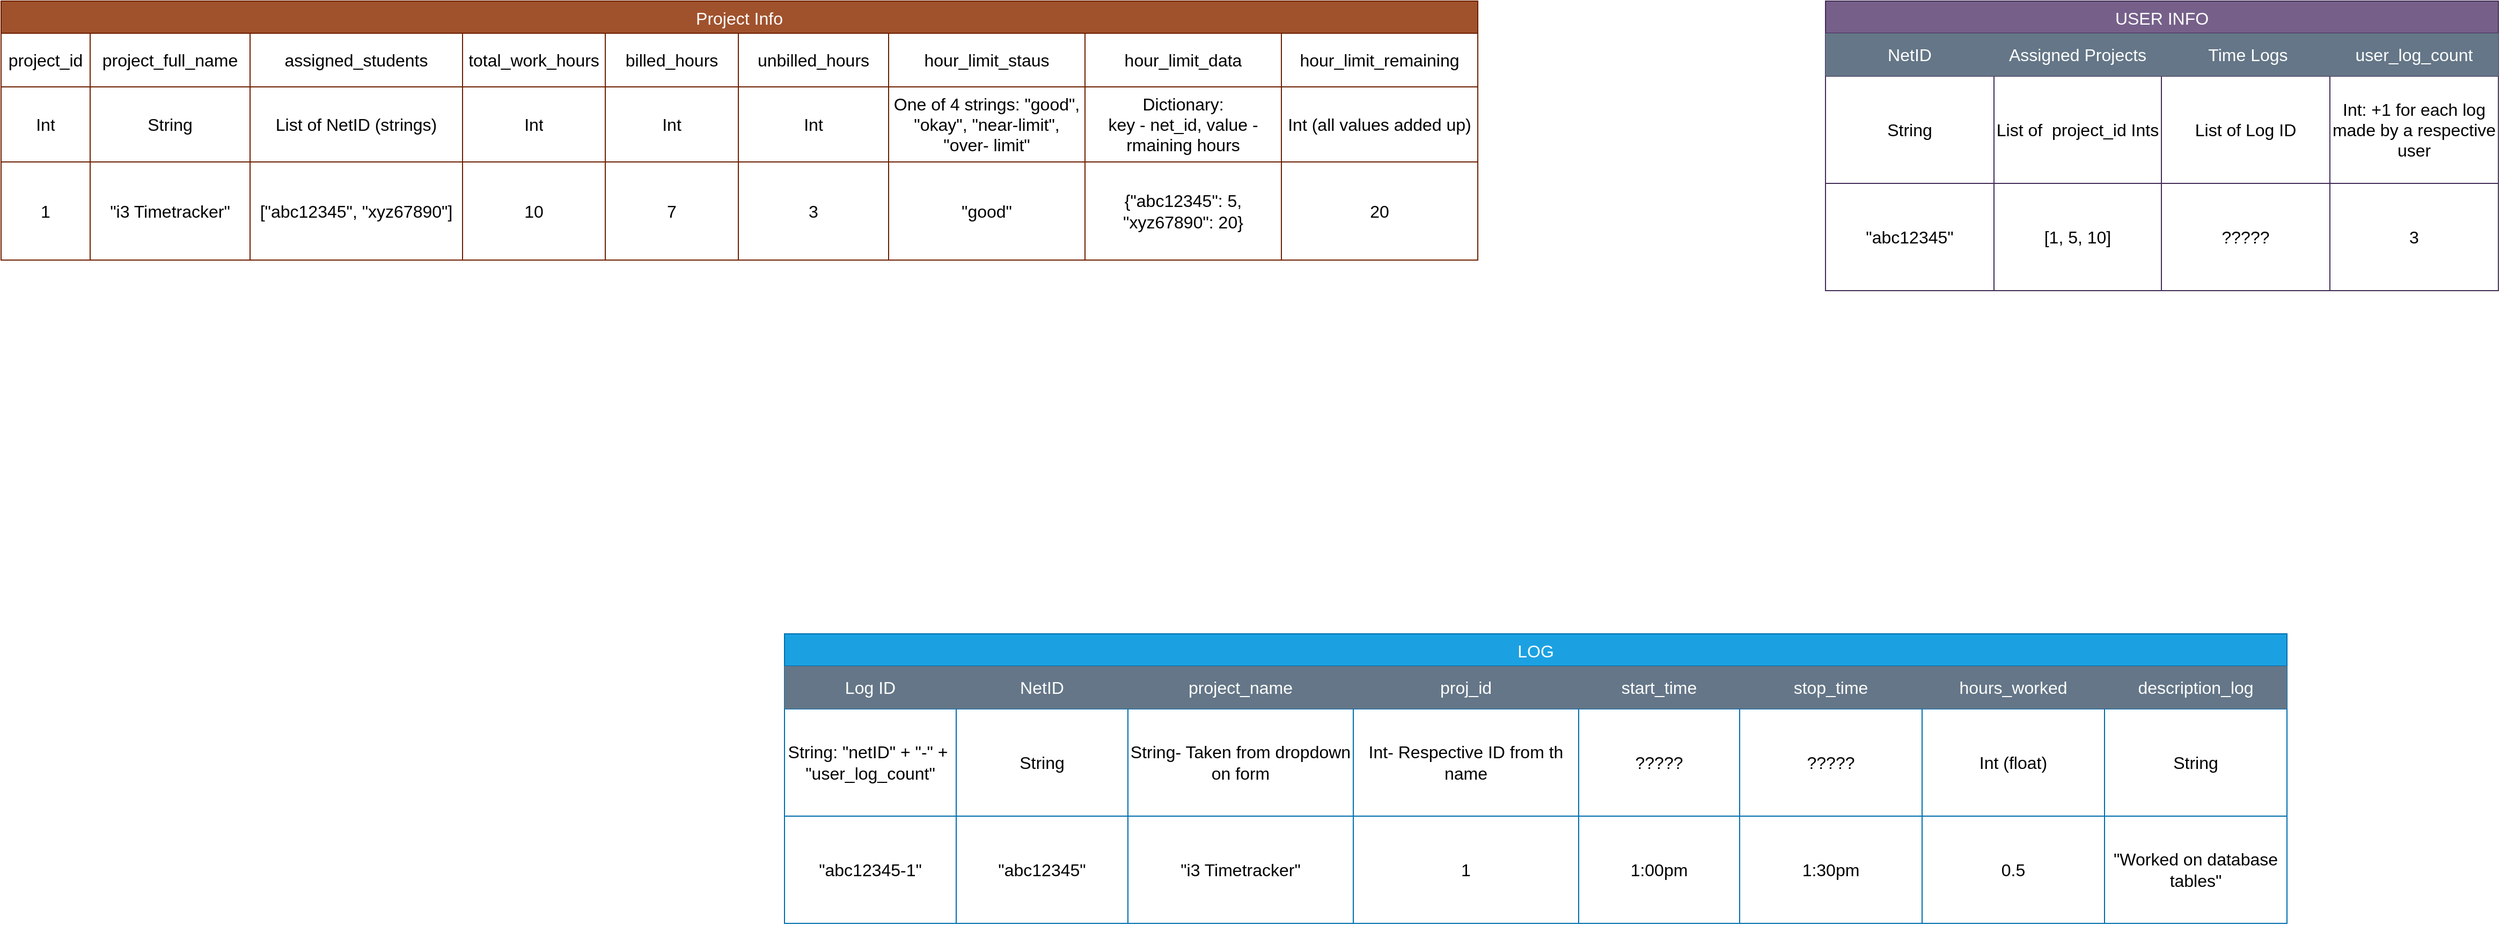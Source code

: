 <mxfile>
    <diagram id="885yjunEFYMVmsBoXlwK" name="Page-1">
        <mxGraphModel dx="3240" dy="1605" grid="1" gridSize="10" guides="1" tooltips="1" connect="1" arrows="1" fold="1" page="1" pageScale="1" pageWidth="850" pageHeight="1100" math="0" shadow="0">
            <root>
                <mxCell id="0"/>
                <mxCell id="1" parent="0"/>
                <mxCell id="2" value="USER INFO" style="shape=table;startSize=30;container=1;collapsible=0;childLayout=tableLayout;strokeColor=#432D57;fontSize=16;fillColor=#76608a;fontColor=#ffffff;" vertex="1" parent="1">
                    <mxGeometry x="1350" y="150" width="627" height="270" as="geometry"/>
                </mxCell>
                <mxCell id="3" value="" style="shape=tableRow;horizontal=0;startSize=0;swimlaneHead=0;swimlaneBody=0;strokeColor=inherit;top=0;left=0;bottom=0;right=0;collapsible=0;dropTarget=0;fillColor=none;points=[[0,0.5],[1,0.5]];portConstraint=eastwest;fontSize=16;" vertex="1" parent="2">
                    <mxGeometry y="30" width="627" height="40" as="geometry"/>
                </mxCell>
                <mxCell id="4" value="NetID" style="shape=partialRectangle;html=1;whiteSpace=wrap;connectable=0;strokeColor=#314354;overflow=hidden;fillColor=#647687;top=0;left=0;bottom=0;right=0;pointerEvents=1;fontSize=16;fontColor=#ffffff;" vertex="1" parent="3">
                    <mxGeometry width="157" height="40" as="geometry">
                        <mxRectangle width="157" height="40" as="alternateBounds"/>
                    </mxGeometry>
                </mxCell>
                <mxCell id="5" value="Assigned Projects" style="shape=partialRectangle;html=1;whiteSpace=wrap;connectable=0;strokeColor=light-dark(#314354,#000000);overflow=hidden;fillColor=#647687;top=0;left=0;bottom=0;right=0;pointerEvents=1;fontSize=16;fontColor=#ffffff;" vertex="1" parent="3">
                    <mxGeometry x="157" width="156" height="40" as="geometry">
                        <mxRectangle width="156" height="40" as="alternateBounds"/>
                    </mxGeometry>
                </mxCell>
                <mxCell id="6" value="&amp;nbsp;Time Logs" style="shape=partialRectangle;html=1;whiteSpace=wrap;connectable=0;strokeColor=#314354;overflow=hidden;fillColor=#647687;top=0;left=0;bottom=0;right=0;pointerEvents=1;fontSize=16;fontColor=#ffffff;" vertex="1" parent="3">
                    <mxGeometry x="313" width="157" height="40" as="geometry">
                        <mxRectangle width="157" height="40" as="alternateBounds"/>
                    </mxGeometry>
                </mxCell>
                <mxCell id="67" value="user_log_count" style="shape=partialRectangle;html=1;whiteSpace=wrap;connectable=0;strokeColor=#314354;overflow=hidden;fillColor=#647687;top=0;left=0;bottom=0;right=0;pointerEvents=1;fontSize=16;fontColor=#ffffff;" vertex="1" parent="3">
                    <mxGeometry x="470" width="157" height="40" as="geometry">
                        <mxRectangle width="157" height="40" as="alternateBounds"/>
                    </mxGeometry>
                </mxCell>
                <mxCell id="7" value="" style="shape=tableRow;horizontal=0;startSize=0;swimlaneHead=0;swimlaneBody=0;strokeColor=inherit;top=0;left=0;bottom=0;right=0;collapsible=0;dropTarget=0;fillColor=none;points=[[0,0.5],[1,0.5]];portConstraint=eastwest;fontSize=16;" vertex="1" parent="2">
                    <mxGeometry y="70" width="627" height="100" as="geometry"/>
                </mxCell>
                <mxCell id="8" value="String" style="shape=partialRectangle;html=1;whiteSpace=wrap;connectable=0;strokeColor=inherit;overflow=hidden;fillColor=none;top=0;left=0;bottom=0;right=0;pointerEvents=1;fontSize=16;" vertex="1" parent="7">
                    <mxGeometry width="157" height="100" as="geometry">
                        <mxRectangle width="157" height="100" as="alternateBounds"/>
                    </mxGeometry>
                </mxCell>
                <mxCell id="9" value="List of&amp;nbsp; project_id Ints" style="shape=partialRectangle;html=1;whiteSpace=wrap;connectable=0;strokeColor=inherit;overflow=hidden;fillColor=none;top=0;left=0;bottom=0;right=0;pointerEvents=1;fontSize=16;" vertex="1" parent="7">
                    <mxGeometry x="157" width="156" height="100" as="geometry">
                        <mxRectangle width="156" height="100" as="alternateBounds"/>
                    </mxGeometry>
                </mxCell>
                <mxCell id="10" value="List of Log ID" style="shape=partialRectangle;html=1;whiteSpace=wrap;connectable=0;strokeColor=inherit;overflow=hidden;fillColor=none;top=0;left=0;bottom=0;right=0;pointerEvents=1;fontSize=16;" vertex="1" parent="7">
                    <mxGeometry x="313" width="157" height="100" as="geometry">
                        <mxRectangle width="157" height="100" as="alternateBounds"/>
                    </mxGeometry>
                </mxCell>
                <mxCell id="68" value="Int: +1 for each log made by a respective user" style="shape=partialRectangle;html=1;whiteSpace=wrap;connectable=0;strokeColor=inherit;overflow=hidden;fillColor=none;top=0;left=0;bottom=0;right=0;pointerEvents=1;fontSize=16;" vertex="1" parent="7">
                    <mxGeometry x="470" width="157" height="100" as="geometry">
                        <mxRectangle width="157" height="100" as="alternateBounds"/>
                    </mxGeometry>
                </mxCell>
                <mxCell id="11" value="" style="shape=tableRow;horizontal=0;startSize=0;swimlaneHead=0;swimlaneBody=0;strokeColor=inherit;top=0;left=0;bottom=0;right=0;collapsible=0;dropTarget=0;fillColor=none;points=[[0,0.5],[1,0.5]];portConstraint=eastwest;fontSize=16;" vertex="1" parent="2">
                    <mxGeometry y="170" width="627" height="100" as="geometry"/>
                </mxCell>
                <mxCell id="12" value="&quot;abc12345&quot;" style="shape=partialRectangle;html=1;whiteSpace=wrap;connectable=0;strokeColor=inherit;overflow=hidden;fillColor=none;top=0;left=0;bottom=0;right=0;pointerEvents=1;fontSize=16;" vertex="1" parent="11">
                    <mxGeometry width="157" height="100" as="geometry">
                        <mxRectangle width="157" height="100" as="alternateBounds"/>
                    </mxGeometry>
                </mxCell>
                <mxCell id="13" value="[1, 5, 10]" style="shape=partialRectangle;html=1;whiteSpace=wrap;connectable=0;strokeColor=inherit;overflow=hidden;fillColor=none;top=0;left=0;bottom=0;right=0;pointerEvents=1;fontSize=16;" vertex="1" parent="11">
                    <mxGeometry x="157" width="156" height="100" as="geometry">
                        <mxRectangle width="156" height="100" as="alternateBounds"/>
                    </mxGeometry>
                </mxCell>
                <mxCell id="14" value="?????" style="shape=partialRectangle;html=1;whiteSpace=wrap;connectable=0;strokeColor=inherit;overflow=hidden;fillColor=none;top=0;left=0;bottom=0;right=0;pointerEvents=1;fontSize=16;" vertex="1" parent="11">
                    <mxGeometry x="313" width="157" height="100" as="geometry">
                        <mxRectangle width="157" height="100" as="alternateBounds"/>
                    </mxGeometry>
                </mxCell>
                <mxCell id="69" value="3" style="shape=partialRectangle;html=1;whiteSpace=wrap;connectable=0;strokeColor=inherit;overflow=hidden;fillColor=none;top=0;left=0;bottom=0;right=0;pointerEvents=1;fontSize=16;" vertex="1" parent="11">
                    <mxGeometry x="470" width="157" height="100" as="geometry">
                        <mxRectangle width="157" height="100" as="alternateBounds"/>
                    </mxGeometry>
                </mxCell>
                <mxCell id="15" value="Project Info" style="shape=table;startSize=30;container=1;collapsible=0;childLayout=tableLayout;strokeColor=#6D1F00;fontSize=16;fillColor=#a0522d;fontColor=#ffffff;" vertex="1" parent="1">
                    <mxGeometry x="-350" y="150" width="1376" height="241.5" as="geometry"/>
                </mxCell>
                <mxCell id="16" value="" style="shape=tableRow;horizontal=0;startSize=0;swimlaneHead=0;swimlaneBody=0;strokeColor=inherit;top=0;left=0;bottom=0;right=0;collapsible=0;dropTarget=0;fillColor=none;points=[[0,0.5],[1,0.5]];portConstraint=eastwest;fontSize=16;" vertex="1" parent="15">
                    <mxGeometry y="30" width="1376" height="50" as="geometry"/>
                </mxCell>
                <mxCell id="17" value="project_id" style="shape=partialRectangle;html=1;whiteSpace=wrap;connectable=0;strokeColor=inherit;overflow=hidden;fillColor=none;top=0;left=0;bottom=0;right=0;pointerEvents=1;fontSize=16;" vertex="1" parent="16">
                    <mxGeometry width="83" height="50" as="geometry">
                        <mxRectangle width="83" height="50" as="alternateBounds"/>
                    </mxGeometry>
                </mxCell>
                <mxCell id="76" value="project_full_name" style="shape=partialRectangle;html=1;whiteSpace=wrap;connectable=0;strokeColor=inherit;overflow=hidden;fillColor=none;top=0;left=0;bottom=0;right=0;pointerEvents=1;fontSize=16;" vertex="1" parent="16">
                    <mxGeometry x="83" width="149" height="50" as="geometry">
                        <mxRectangle width="149" height="50" as="alternateBounds"/>
                    </mxGeometry>
                </mxCell>
                <mxCell id="18" value="assigned_students" style="shape=partialRectangle;html=1;whiteSpace=wrap;connectable=0;strokeColor=inherit;overflow=hidden;fillColor=none;top=0;left=0;bottom=0;right=0;pointerEvents=1;fontSize=16;" vertex="1" parent="16">
                    <mxGeometry x="232" width="198" height="50" as="geometry">
                        <mxRectangle width="198" height="50" as="alternateBounds"/>
                    </mxGeometry>
                </mxCell>
                <mxCell id="19" value="total_work_hours" style="shape=partialRectangle;html=1;whiteSpace=wrap;connectable=0;strokeColor=inherit;overflow=hidden;fillColor=none;top=0;left=0;bottom=0;right=0;pointerEvents=1;fontSize=16;" vertex="1" parent="16">
                    <mxGeometry x="430" width="133" height="50" as="geometry">
                        <mxRectangle width="133" height="50" as="alternateBounds"/>
                    </mxGeometry>
                </mxCell>
                <mxCell id="36" value="billed_hours" style="shape=partialRectangle;html=1;whiteSpace=wrap;connectable=0;strokeColor=inherit;overflow=hidden;fillColor=none;top=0;left=0;bottom=0;right=0;pointerEvents=1;fontSize=16;" vertex="1" parent="16">
                    <mxGeometry x="563" width="124" height="50" as="geometry">
                        <mxRectangle width="124" height="50" as="alternateBounds"/>
                    </mxGeometry>
                </mxCell>
                <mxCell id="52" value="unbilled_hours" style="shape=partialRectangle;html=1;whiteSpace=wrap;connectable=0;strokeColor=inherit;overflow=hidden;fillColor=none;top=0;left=0;bottom=0;right=0;pointerEvents=1;fontSize=16;" vertex="1" parent="16">
                    <mxGeometry x="687" width="140" height="50" as="geometry">
                        <mxRectangle width="140" height="50" as="alternateBounds"/>
                    </mxGeometry>
                </mxCell>
                <mxCell id="79" value="hour_limit_staus" style="shape=partialRectangle;html=1;whiteSpace=wrap;connectable=0;strokeColor=inherit;overflow=hidden;fillColor=none;top=0;left=0;bottom=0;right=0;pointerEvents=1;fontSize=16;" vertex="1" parent="16">
                    <mxGeometry x="827" width="183" height="50" as="geometry">
                        <mxRectangle width="183" height="50" as="alternateBounds"/>
                    </mxGeometry>
                </mxCell>
                <mxCell id="82" value="hour_limit_data" style="shape=partialRectangle;html=1;whiteSpace=wrap;connectable=0;strokeColor=inherit;overflow=hidden;fillColor=none;top=0;left=0;bottom=0;right=0;pointerEvents=1;fontSize=16;" vertex="1" parent="16">
                    <mxGeometry x="1010" width="183" height="50" as="geometry">
                        <mxRectangle width="183" height="50" as="alternateBounds"/>
                    </mxGeometry>
                </mxCell>
                <mxCell id="85" value="hour_limit_remaining" style="shape=partialRectangle;html=1;whiteSpace=wrap;connectable=0;strokeColor=inherit;overflow=hidden;fillColor=none;top=0;left=0;bottom=0;right=0;pointerEvents=1;fontSize=16;" vertex="1" parent="16">
                    <mxGeometry x="1193" width="183" height="50" as="geometry">
                        <mxRectangle width="183" height="50" as="alternateBounds"/>
                    </mxGeometry>
                </mxCell>
                <mxCell id="20" value="" style="shape=tableRow;horizontal=0;startSize=0;swimlaneHead=0;swimlaneBody=0;strokeColor=inherit;top=0;left=0;bottom=0;right=0;collapsible=0;dropTarget=0;fillColor=none;points=[[0,0.5],[1,0.5]];portConstraint=eastwest;fontSize=16;" vertex="1" parent="15">
                    <mxGeometry y="80" width="1376" height="70" as="geometry"/>
                </mxCell>
                <mxCell id="21" value="Int" style="shape=partialRectangle;html=1;whiteSpace=wrap;connectable=0;strokeColor=inherit;overflow=hidden;fillColor=none;top=0;left=0;bottom=0;right=0;pointerEvents=1;fontSize=16;" vertex="1" parent="20">
                    <mxGeometry width="83" height="70" as="geometry">
                        <mxRectangle width="83" height="70" as="alternateBounds"/>
                    </mxGeometry>
                </mxCell>
                <mxCell id="77" value="String" style="shape=partialRectangle;html=1;whiteSpace=wrap;connectable=0;strokeColor=inherit;overflow=hidden;fillColor=none;top=0;left=0;bottom=0;right=0;pointerEvents=1;fontSize=16;" vertex="1" parent="20">
                    <mxGeometry x="83" width="149" height="70" as="geometry">
                        <mxRectangle width="149" height="70" as="alternateBounds"/>
                    </mxGeometry>
                </mxCell>
                <mxCell id="22" value="List of NetID (strings)" style="shape=partialRectangle;html=1;whiteSpace=wrap;connectable=0;strokeColor=inherit;overflow=hidden;fillColor=none;top=0;left=0;bottom=0;right=0;pointerEvents=1;fontSize=16;" vertex="1" parent="20">
                    <mxGeometry x="232" width="198" height="70" as="geometry">
                        <mxRectangle width="198" height="70" as="alternateBounds"/>
                    </mxGeometry>
                </mxCell>
                <mxCell id="23" value="Int" style="shape=partialRectangle;html=1;whiteSpace=wrap;connectable=0;strokeColor=inherit;overflow=hidden;fillColor=none;top=0;left=0;bottom=0;right=0;pointerEvents=1;fontSize=16;" vertex="1" parent="20">
                    <mxGeometry x="430" width="133" height="70" as="geometry">
                        <mxRectangle width="133" height="70" as="alternateBounds"/>
                    </mxGeometry>
                </mxCell>
                <mxCell id="37" value="Int" style="shape=partialRectangle;html=1;whiteSpace=wrap;connectable=0;strokeColor=inherit;overflow=hidden;fillColor=none;top=0;left=0;bottom=0;right=0;pointerEvents=1;fontSize=16;" vertex="1" parent="20">
                    <mxGeometry x="563" width="124" height="70" as="geometry">
                        <mxRectangle width="124" height="70" as="alternateBounds"/>
                    </mxGeometry>
                </mxCell>
                <mxCell id="53" value="Int" style="shape=partialRectangle;html=1;whiteSpace=wrap;connectable=0;strokeColor=inherit;overflow=hidden;fillColor=none;top=0;left=0;bottom=0;right=0;pointerEvents=1;fontSize=16;" vertex="1" parent="20">
                    <mxGeometry x="687" width="140" height="70" as="geometry">
                        <mxRectangle width="140" height="70" as="alternateBounds"/>
                    </mxGeometry>
                </mxCell>
                <mxCell id="80" value="One of 4 strings: &quot;good&quot;, &quot;okay&quot;, &quot;near-limit&quot;, &quot;over- limit&quot;" style="shape=partialRectangle;html=1;whiteSpace=wrap;connectable=0;strokeColor=inherit;overflow=hidden;fillColor=none;top=0;left=0;bottom=0;right=0;pointerEvents=1;fontSize=16;" vertex="1" parent="20">
                    <mxGeometry x="827" width="183" height="70" as="geometry">
                        <mxRectangle width="183" height="70" as="alternateBounds"/>
                    </mxGeometry>
                </mxCell>
                <mxCell id="83" value="Dictionary:&lt;div&gt;&lt;font style=&quot;color: light-dark(rgb(0, 0, 0), rgb(255, 255, 255));&quot;&gt;key - net_id, value - rmaining hours&lt;/font&gt;&lt;/div&gt;" style="shape=partialRectangle;html=1;whiteSpace=wrap;connectable=0;strokeColor=inherit;overflow=hidden;fillColor=none;top=0;left=0;bottom=0;right=0;pointerEvents=1;fontSize=16;" vertex="1" parent="20">
                    <mxGeometry x="1010" width="183" height="70" as="geometry">
                        <mxRectangle width="183" height="70" as="alternateBounds"/>
                    </mxGeometry>
                </mxCell>
                <mxCell id="86" value="Int (all values added up)" style="shape=partialRectangle;html=1;whiteSpace=wrap;connectable=0;strokeColor=inherit;overflow=hidden;fillColor=none;top=0;left=0;bottom=0;right=0;pointerEvents=1;fontSize=16;" vertex="1" parent="20">
                    <mxGeometry x="1193" width="183" height="70" as="geometry">
                        <mxRectangle width="183" height="70" as="alternateBounds"/>
                    </mxGeometry>
                </mxCell>
                <mxCell id="24" value="" style="shape=tableRow;horizontal=0;startSize=0;swimlaneHead=0;swimlaneBody=0;strokeColor=inherit;top=0;left=0;bottom=0;right=0;collapsible=0;dropTarget=0;fillColor=none;points=[[0,0.5],[1,0.5]];portConstraint=eastwest;fontSize=16;" vertex="1" parent="15">
                    <mxGeometry y="150" width="1376" height="92" as="geometry"/>
                </mxCell>
                <mxCell id="25" value="1" style="shape=partialRectangle;html=1;whiteSpace=wrap;connectable=0;strokeColor=inherit;overflow=hidden;fillColor=none;top=0;left=0;bottom=0;right=0;pointerEvents=1;fontSize=16;" vertex="1" parent="24">
                    <mxGeometry width="83" height="92" as="geometry">
                        <mxRectangle width="83" height="92" as="alternateBounds"/>
                    </mxGeometry>
                </mxCell>
                <mxCell id="78" value="&quot;i3 Timetracker&quot;" style="shape=partialRectangle;html=1;whiteSpace=wrap;connectable=0;strokeColor=inherit;overflow=hidden;fillColor=none;top=0;left=0;bottom=0;right=0;pointerEvents=1;fontSize=16;" vertex="1" parent="24">
                    <mxGeometry x="83" width="149" height="92" as="geometry">
                        <mxRectangle width="149" height="92" as="alternateBounds"/>
                    </mxGeometry>
                </mxCell>
                <mxCell id="26" value="[&quot;abc12345&quot;, &quot;xyz67890&quot;]" style="shape=partialRectangle;html=1;whiteSpace=wrap;connectable=0;strokeColor=inherit;overflow=hidden;fillColor=none;top=0;left=0;bottom=0;right=0;pointerEvents=1;fontSize=16;" vertex="1" parent="24">
                    <mxGeometry x="232" width="198" height="92" as="geometry">
                        <mxRectangle width="198" height="92" as="alternateBounds"/>
                    </mxGeometry>
                </mxCell>
                <mxCell id="27" value="10" style="shape=partialRectangle;html=1;whiteSpace=wrap;connectable=0;strokeColor=inherit;overflow=hidden;fillColor=none;top=0;left=0;bottom=0;right=0;pointerEvents=1;fontSize=16;" vertex="1" parent="24">
                    <mxGeometry x="430" width="133" height="92" as="geometry">
                        <mxRectangle width="133" height="92" as="alternateBounds"/>
                    </mxGeometry>
                </mxCell>
                <mxCell id="38" value="7" style="shape=partialRectangle;html=1;whiteSpace=wrap;connectable=0;strokeColor=inherit;overflow=hidden;fillColor=none;top=0;left=0;bottom=0;right=0;pointerEvents=1;fontSize=16;" vertex="1" parent="24">
                    <mxGeometry x="563" width="124" height="92" as="geometry">
                        <mxRectangle width="124" height="92" as="alternateBounds"/>
                    </mxGeometry>
                </mxCell>
                <mxCell id="54" value="3" style="shape=partialRectangle;html=1;whiteSpace=wrap;connectable=0;strokeColor=inherit;overflow=hidden;fillColor=none;top=0;left=0;bottom=0;right=0;pointerEvents=1;fontSize=16;" vertex="1" parent="24">
                    <mxGeometry x="687" width="140" height="92" as="geometry">
                        <mxRectangle width="140" height="92" as="alternateBounds"/>
                    </mxGeometry>
                </mxCell>
                <mxCell id="81" value="&quot;good&quot;" style="shape=partialRectangle;html=1;whiteSpace=wrap;connectable=0;strokeColor=inherit;overflow=hidden;fillColor=none;top=0;left=0;bottom=0;right=0;pointerEvents=1;fontSize=16;" vertex="1" parent="24">
                    <mxGeometry x="827" width="183" height="92" as="geometry">
                        <mxRectangle width="183" height="92" as="alternateBounds"/>
                    </mxGeometry>
                </mxCell>
                <mxCell id="84" value="{&quot;abc12345&quot;: 5, &quot;xyz67890&quot;: 20}" style="shape=partialRectangle;html=1;whiteSpace=wrap;connectable=0;strokeColor=inherit;overflow=hidden;fillColor=none;top=0;left=0;bottom=0;right=0;pointerEvents=1;fontSize=16;" vertex="1" parent="24">
                    <mxGeometry x="1010" width="183" height="92" as="geometry">
                        <mxRectangle width="183" height="92" as="alternateBounds"/>
                    </mxGeometry>
                </mxCell>
                <mxCell id="87" value="20" style="shape=partialRectangle;html=1;whiteSpace=wrap;connectable=0;strokeColor=inherit;overflow=hidden;fillColor=none;top=0;left=0;bottom=0;right=0;pointerEvents=1;fontSize=16;" vertex="1" parent="24">
                    <mxGeometry x="1193" width="183" height="92" as="geometry">
                        <mxRectangle width="183" height="92" as="alternateBounds"/>
                    </mxGeometry>
                </mxCell>
                <mxCell id="39" value="LOG" style="shape=table;startSize=30;container=1;collapsible=0;childLayout=tableLayout;strokeColor=#006EAF;fontSize=16;fillColor=#1ba1e2;fontColor=#ffffff;" vertex="1" parent="1">
                    <mxGeometry x="380" y="740" width="1400" height="270" as="geometry"/>
                </mxCell>
                <mxCell id="40" value="" style="shape=tableRow;horizontal=0;startSize=0;swimlaneHead=0;swimlaneBody=0;strokeColor=inherit;top=0;left=0;bottom=0;right=0;collapsible=0;dropTarget=0;fillColor=none;points=[[0,0.5],[1,0.5]];portConstraint=eastwest;fontSize=16;" vertex="1" parent="39">
                    <mxGeometry y="30" width="1400" height="40" as="geometry"/>
                </mxCell>
                <mxCell id="64" value="Log ID" style="shape=partialRectangle;html=1;whiteSpace=wrap;connectable=0;strokeColor=#314354;overflow=hidden;fillColor=#647687;top=0;left=0;bottom=0;right=0;pointerEvents=1;fontSize=16;fontColor=#ffffff;" vertex="1" parent="40">
                    <mxGeometry width="160" height="40" as="geometry">
                        <mxRectangle width="160" height="40" as="alternateBounds"/>
                    </mxGeometry>
                </mxCell>
                <mxCell id="41" value="NetID" style="shape=partialRectangle;html=1;whiteSpace=wrap;connectable=0;strokeColor=#314354;overflow=hidden;fillColor=#647687;top=0;left=0;bottom=0;right=0;pointerEvents=1;fontSize=16;fontColor=#ffffff;" vertex="1" parent="40">
                    <mxGeometry x="160" width="160" height="40" as="geometry">
                        <mxRectangle width="160" height="40" as="alternateBounds"/>
                    </mxGeometry>
                </mxCell>
                <mxCell id="55" value="project_name" style="shape=partialRectangle;html=1;whiteSpace=wrap;connectable=0;strokeColor=light-dark(#314354,#000000);overflow=hidden;fillColor=#647687;top=0;left=0;bottom=0;right=0;pointerEvents=1;fontSize=16;fontColor=#ffffff;" vertex="1" parent="40">
                    <mxGeometry x="320" width="210" height="40" as="geometry">
                        <mxRectangle width="210" height="40" as="alternateBounds"/>
                    </mxGeometry>
                </mxCell>
                <mxCell id="70" value="proj_id" style="shape=partialRectangle;html=1;whiteSpace=wrap;connectable=0;strokeColor=light-dark(#314354,#000000);overflow=hidden;fillColor=#647687;top=0;left=0;bottom=0;right=0;pointerEvents=1;fontSize=16;fontColor=#ffffff;" vertex="1" parent="40">
                    <mxGeometry x="530" width="210" height="40" as="geometry">
                        <mxRectangle width="210" height="40" as="alternateBounds"/>
                    </mxGeometry>
                </mxCell>
                <mxCell id="42" value="start_time" style="shape=partialRectangle;html=1;whiteSpace=wrap;connectable=0;strokeColor=light-dark(#314354,#000000);overflow=hidden;fillColor=#647687;top=0;left=0;bottom=0;right=0;pointerEvents=1;fontSize=16;fontColor=#ffffff;" vertex="1" parent="40">
                    <mxGeometry x="740" width="150" height="40" as="geometry">
                        <mxRectangle width="150" height="40" as="alternateBounds"/>
                    </mxGeometry>
                </mxCell>
                <mxCell id="43" value="stop_time" style="shape=partialRectangle;html=1;whiteSpace=wrap;connectable=0;strokeColor=#314354;overflow=hidden;fillColor=#647687;top=0;left=0;bottom=0;right=0;pointerEvents=1;fontSize=16;fontColor=#ffffff;" vertex="1" parent="40">
                    <mxGeometry x="890" width="170" height="40" as="geometry">
                        <mxRectangle width="170" height="40" as="alternateBounds"/>
                    </mxGeometry>
                </mxCell>
                <mxCell id="58" value="hours_worked" style="shape=partialRectangle;html=1;whiteSpace=wrap;connectable=0;strokeColor=#314354;overflow=hidden;fillColor=#647687;top=0;left=0;bottom=0;right=0;pointerEvents=1;fontSize=16;fontColor=#ffffff;" vertex="1" parent="40">
                    <mxGeometry x="1060" width="170" height="40" as="geometry">
                        <mxRectangle width="170" height="40" as="alternateBounds"/>
                    </mxGeometry>
                </mxCell>
                <mxCell id="61" value="description_log" style="shape=partialRectangle;html=1;whiteSpace=wrap;connectable=0;strokeColor=#314354;overflow=hidden;fillColor=#647687;top=0;left=0;bottom=0;right=0;pointerEvents=1;fontSize=16;fontColor=#ffffff;" vertex="1" parent="40">
                    <mxGeometry x="1230" width="170" height="40" as="geometry">
                        <mxRectangle width="170" height="40" as="alternateBounds"/>
                    </mxGeometry>
                </mxCell>
                <mxCell id="44" value="" style="shape=tableRow;horizontal=0;startSize=0;swimlaneHead=0;swimlaneBody=0;strokeColor=inherit;top=0;left=0;bottom=0;right=0;collapsible=0;dropTarget=0;fillColor=none;points=[[0,0.5],[1,0.5]];portConstraint=eastwest;fontSize=16;" vertex="1" parent="39">
                    <mxGeometry y="70" width="1400" height="100" as="geometry"/>
                </mxCell>
                <mxCell id="65" value="String: &quot;netID&quot; + &quot;-&quot; +&amp;nbsp; &quot;user_log_count&quot;" style="shape=partialRectangle;html=1;whiteSpace=wrap;connectable=0;strokeColor=inherit;overflow=hidden;fillColor=none;top=0;left=0;bottom=0;right=0;pointerEvents=1;fontSize=16;" vertex="1" parent="44">
                    <mxGeometry width="160" height="100" as="geometry">
                        <mxRectangle width="160" height="100" as="alternateBounds"/>
                    </mxGeometry>
                </mxCell>
                <mxCell id="45" value="String" style="shape=partialRectangle;html=1;whiteSpace=wrap;connectable=0;strokeColor=inherit;overflow=hidden;fillColor=none;top=0;left=0;bottom=0;right=0;pointerEvents=1;fontSize=16;" vertex="1" parent="44">
                    <mxGeometry x="160" width="160" height="100" as="geometry">
                        <mxRectangle width="160" height="100" as="alternateBounds"/>
                    </mxGeometry>
                </mxCell>
                <mxCell id="56" value="String- Taken from dropdown on form" style="shape=partialRectangle;html=1;whiteSpace=wrap;connectable=0;strokeColor=inherit;overflow=hidden;fillColor=none;top=0;left=0;bottom=0;right=0;pointerEvents=1;fontSize=16;" vertex="1" parent="44">
                    <mxGeometry x="320" width="210" height="100" as="geometry">
                        <mxRectangle width="210" height="100" as="alternateBounds"/>
                    </mxGeometry>
                </mxCell>
                <mxCell id="71" value="Int- Respective ID from th name" style="shape=partialRectangle;html=1;whiteSpace=wrap;connectable=0;strokeColor=inherit;overflow=hidden;fillColor=none;top=0;left=0;bottom=0;right=0;pointerEvents=1;fontSize=16;" vertex="1" parent="44">
                    <mxGeometry x="530" width="210" height="100" as="geometry">
                        <mxRectangle width="210" height="100" as="alternateBounds"/>
                    </mxGeometry>
                </mxCell>
                <mxCell id="46" value="?????" style="shape=partialRectangle;html=1;whiteSpace=wrap;connectable=0;strokeColor=inherit;overflow=hidden;fillColor=none;top=0;left=0;bottom=0;right=0;pointerEvents=1;fontSize=16;" vertex="1" parent="44">
                    <mxGeometry x="740" width="150" height="100" as="geometry">
                        <mxRectangle width="150" height="100" as="alternateBounds"/>
                    </mxGeometry>
                </mxCell>
                <mxCell id="47" value="?????" style="shape=partialRectangle;html=1;whiteSpace=wrap;connectable=0;strokeColor=inherit;overflow=hidden;fillColor=none;top=0;left=0;bottom=0;right=0;pointerEvents=1;fontSize=16;" vertex="1" parent="44">
                    <mxGeometry x="890" width="170" height="100" as="geometry">
                        <mxRectangle width="170" height="100" as="alternateBounds"/>
                    </mxGeometry>
                </mxCell>
                <mxCell id="59" value="Int (float)" style="shape=partialRectangle;html=1;whiteSpace=wrap;connectable=0;strokeColor=inherit;overflow=hidden;fillColor=none;top=0;left=0;bottom=0;right=0;pointerEvents=1;fontSize=16;" vertex="1" parent="44">
                    <mxGeometry x="1060" width="170" height="100" as="geometry">
                        <mxRectangle width="170" height="100" as="alternateBounds"/>
                    </mxGeometry>
                </mxCell>
                <mxCell id="62" value="String" style="shape=partialRectangle;html=1;whiteSpace=wrap;connectable=0;strokeColor=inherit;overflow=hidden;fillColor=none;top=0;left=0;bottom=0;right=0;pointerEvents=1;fontSize=16;" vertex="1" parent="44">
                    <mxGeometry x="1230" width="170" height="100" as="geometry">
                        <mxRectangle width="170" height="100" as="alternateBounds"/>
                    </mxGeometry>
                </mxCell>
                <mxCell id="48" value="" style="shape=tableRow;horizontal=0;startSize=0;swimlaneHead=0;swimlaneBody=0;strokeColor=inherit;top=0;left=0;bottom=0;right=0;collapsible=0;dropTarget=0;fillColor=none;points=[[0,0.5],[1,0.5]];portConstraint=eastwest;fontSize=16;" vertex="1" parent="39">
                    <mxGeometry y="170" width="1400" height="100" as="geometry"/>
                </mxCell>
                <mxCell id="66" value="&quot;abc12345-1&quot;" style="shape=partialRectangle;html=1;whiteSpace=wrap;connectable=0;strokeColor=inherit;overflow=hidden;fillColor=none;top=0;left=0;bottom=0;right=0;pointerEvents=1;fontSize=16;" vertex="1" parent="48">
                    <mxGeometry width="160" height="100" as="geometry">
                        <mxRectangle width="160" height="100" as="alternateBounds"/>
                    </mxGeometry>
                </mxCell>
                <mxCell id="49" value="&quot;abc12345&quot;" style="shape=partialRectangle;html=1;whiteSpace=wrap;connectable=0;strokeColor=inherit;overflow=hidden;fillColor=none;top=0;left=0;bottom=0;right=0;pointerEvents=1;fontSize=16;" vertex="1" parent="48">
                    <mxGeometry x="160" width="160" height="100" as="geometry">
                        <mxRectangle width="160" height="100" as="alternateBounds"/>
                    </mxGeometry>
                </mxCell>
                <mxCell id="57" value="&quot;i3 Timetracker&quot;" style="shape=partialRectangle;html=1;whiteSpace=wrap;connectable=0;strokeColor=inherit;overflow=hidden;fillColor=none;top=0;left=0;bottom=0;right=0;pointerEvents=1;fontSize=16;" vertex="1" parent="48">
                    <mxGeometry x="320" width="210" height="100" as="geometry">
                        <mxRectangle width="210" height="100" as="alternateBounds"/>
                    </mxGeometry>
                </mxCell>
                <mxCell id="72" value="1" style="shape=partialRectangle;html=1;whiteSpace=wrap;connectable=0;strokeColor=inherit;overflow=hidden;fillColor=none;top=0;left=0;bottom=0;right=0;pointerEvents=1;fontSize=16;" vertex="1" parent="48">
                    <mxGeometry x="530" width="210" height="100" as="geometry">
                        <mxRectangle width="210" height="100" as="alternateBounds"/>
                    </mxGeometry>
                </mxCell>
                <mxCell id="50" value="1:00pm" style="shape=partialRectangle;html=1;whiteSpace=wrap;connectable=0;strokeColor=inherit;overflow=hidden;fillColor=none;top=0;left=0;bottom=0;right=0;pointerEvents=1;fontSize=16;" vertex="1" parent="48">
                    <mxGeometry x="740" width="150" height="100" as="geometry">
                        <mxRectangle width="150" height="100" as="alternateBounds"/>
                    </mxGeometry>
                </mxCell>
                <mxCell id="51" value="1:30pm" style="shape=partialRectangle;html=1;whiteSpace=wrap;connectable=0;strokeColor=inherit;overflow=hidden;fillColor=none;top=0;left=0;bottom=0;right=0;pointerEvents=1;fontSize=16;" vertex="1" parent="48">
                    <mxGeometry x="890" width="170" height="100" as="geometry">
                        <mxRectangle width="170" height="100" as="alternateBounds"/>
                    </mxGeometry>
                </mxCell>
                <mxCell id="60" value="0.5" style="shape=partialRectangle;html=1;whiteSpace=wrap;connectable=0;strokeColor=inherit;overflow=hidden;fillColor=none;top=0;left=0;bottom=0;right=0;pointerEvents=1;fontSize=16;" vertex="1" parent="48">
                    <mxGeometry x="1060" width="170" height="100" as="geometry">
                        <mxRectangle width="170" height="100" as="alternateBounds"/>
                    </mxGeometry>
                </mxCell>
                <mxCell id="63" value="&quot;Worked on database tables&quot;" style="shape=partialRectangle;html=1;whiteSpace=wrap;connectable=0;strokeColor=inherit;overflow=hidden;fillColor=none;top=0;left=0;bottom=0;right=0;pointerEvents=1;fontSize=16;" vertex="1" parent="48">
                    <mxGeometry x="1230" width="170" height="100" as="geometry">
                        <mxRectangle width="170" height="100" as="alternateBounds"/>
                    </mxGeometry>
                </mxCell>
            </root>
        </mxGraphModel>
    </diagram>
</mxfile>